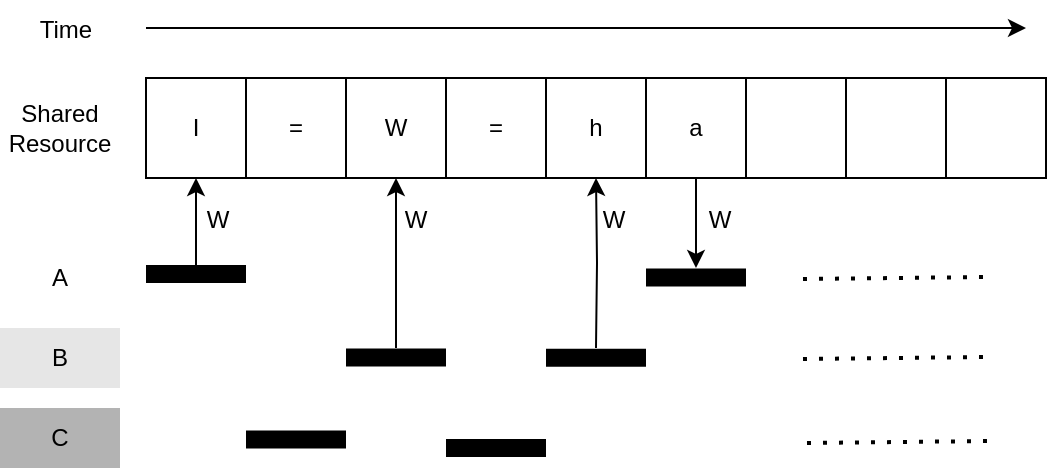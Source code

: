 <mxfile version="20.2.7" type="device"><diagram id="SOUdwfli8aFgD6QPJv7_" name="Page-1"><mxGraphModel dx="813" dy="452" grid="0" gridSize="10" guides="1" tooltips="1" connect="1" arrows="1" fold="1" page="1" pageScale="1" pageWidth="850" pageHeight="1100" math="0" shadow="0"><root><mxCell id="0"/><mxCell id="1" parent="0"/><mxCell id="0F-4Cxf6tqspDMQRoR5X-1" value="" style="endArrow=classic;html=1;rounded=0;" parent="1" edge="1"><mxGeometry width="50" height="50" relative="1" as="geometry"><mxPoint x="200" y="360" as="sourcePoint"/><mxPoint x="640" y="360" as="targetPoint"/></mxGeometry></mxCell><mxCell id="0F-4Cxf6tqspDMQRoR5X-3" value="&lt;div&gt;Time&lt;/div&gt;" style="text;html=1;strokeColor=none;fillColor=none;align=center;verticalAlign=middle;whiteSpace=wrap;rounded=0;" parent="1" vertex="1"><mxGeometry x="130" y="346" width="60" height="30" as="geometry"/></mxCell><mxCell id="0F-4Cxf6tqspDMQRoR5X-4" value="&lt;div&gt;Shared&lt;/div&gt;&lt;div&gt;Resource&lt;/div&gt;" style="text;html=1;strokeColor=none;fillColor=none;align=center;verticalAlign=middle;whiteSpace=wrap;rounded=0;" parent="1" vertex="1"><mxGeometry x="127" y="395" width="60" height="30" as="geometry"/></mxCell><mxCell id="0F-4Cxf6tqspDMQRoR5X-5" value="=" style="whiteSpace=wrap;html=1;aspect=fixed;" parent="1" vertex="1"><mxGeometry x="250" y="385" width="50" height="50" as="geometry"/></mxCell><mxCell id="0F-4Cxf6tqspDMQRoR5X-6" value="I" style="whiteSpace=wrap;html=1;aspect=fixed;" parent="1" vertex="1"><mxGeometry x="200" y="385" width="50" height="50" as="geometry"/></mxCell><mxCell id="0F-4Cxf6tqspDMQRoR5X-7" value="W" style="whiteSpace=wrap;html=1;aspect=fixed;" parent="1" vertex="1"><mxGeometry x="300" y="385" width="50" height="50" as="geometry"/></mxCell><mxCell id="0F-4Cxf6tqspDMQRoR5X-8" value="=" style="whiteSpace=wrap;html=1;aspect=fixed;" parent="1" vertex="1"><mxGeometry x="350" y="385" width="50" height="50" as="geometry"/></mxCell><mxCell id="0F-4Cxf6tqspDMQRoR5X-32" style="edgeStyle=orthogonalEdgeStyle;rounded=0;orthogonalLoop=1;jettySize=auto;html=1;exitX=0.5;exitY=1;exitDx=0;exitDy=0;strokeWidth=1;entryX=0.5;entryY=1;entryDx=0;entryDy=0;" parent="1" edge="1" target="0F-4Cxf6tqspDMQRoR5X-9"><mxGeometry relative="1" as="geometry"><mxPoint x="425" y="520" as="sourcePoint"/></mxGeometry></mxCell><mxCell id="0F-4Cxf6tqspDMQRoR5X-9" value="h" style="whiteSpace=wrap;html=1;aspect=fixed;" parent="1" vertex="1"><mxGeometry x="400" y="385" width="50" height="50" as="geometry"/></mxCell><mxCell id="0F-4Cxf6tqspDMQRoR5X-10" value="a" style="whiteSpace=wrap;html=1;aspect=fixed;" parent="1" vertex="1"><mxGeometry x="450" y="385" width="50" height="50" as="geometry"/></mxCell><mxCell id="0F-4Cxf6tqspDMQRoR5X-12" value="" style="whiteSpace=wrap;html=1;aspect=fixed;" parent="1" vertex="1"><mxGeometry x="500" y="385" width="50" height="50" as="geometry"/></mxCell><mxCell id="0F-4Cxf6tqspDMQRoR5X-13" value="" style="whiteSpace=wrap;html=1;aspect=fixed;" parent="1" vertex="1"><mxGeometry x="550" y="385" width="50" height="50" as="geometry"/></mxCell><mxCell id="0F-4Cxf6tqspDMQRoR5X-14" value="" style="whiteSpace=wrap;html=1;aspect=fixed;" parent="1" vertex="1"><mxGeometry x="600" y="385" width="50" height="50" as="geometry"/></mxCell><mxCell id="0F-4Cxf6tqspDMQRoR5X-15" value="&lt;div&gt;A&lt;/div&gt;" style="text;html=1;strokeColor=none;fillColor=none;align=center;verticalAlign=middle;whiteSpace=wrap;rounded=0;" parent="1" vertex="1"><mxGeometry x="127" y="470" width="60" height="30" as="geometry"/></mxCell><mxCell id="0F-4Cxf6tqspDMQRoR5X-17" value="&lt;div&gt;B&lt;/div&gt;" style="text;html=1;strokeColor=none;fillColor=#E6E6E6;align=center;verticalAlign=middle;whiteSpace=wrap;rounded=0;" parent="1" vertex="1"><mxGeometry x="127" y="510" width="60" height="30" as="geometry"/></mxCell><mxCell id="0F-4Cxf6tqspDMQRoR5X-18" value="C" style="text;html=1;strokeColor=none;fillColor=#B3B3B3;align=center;verticalAlign=middle;whiteSpace=wrap;rounded=0;" parent="1" vertex="1"><mxGeometry x="127" y="550" width="60" height="30" as="geometry"/></mxCell><mxCell id="0F-4Cxf6tqspDMQRoR5X-21" value="" style="endArrow=none;html=1;rounded=0;strokeWidth=9;" parent="1" edge="1"><mxGeometry width="50" height="50" relative="1" as="geometry"><mxPoint x="200" y="483.0" as="sourcePoint"/><mxPoint x="250" y="483" as="targetPoint"/></mxGeometry></mxCell><mxCell id="0F-4Cxf6tqspDMQRoR5X-24" value="" style="endArrow=classic;html=1;rounded=0;strokeWidth=1;entryX=0.5;entryY=1;entryDx=0;entryDy=0;" parent="1" target="0F-4Cxf6tqspDMQRoR5X-6" edge="1"><mxGeometry width="50" height="50" relative="1" as="geometry"><mxPoint x="225" y="480" as="sourcePoint"/><mxPoint x="310" y="430" as="targetPoint"/></mxGeometry></mxCell><mxCell id="0F-4Cxf6tqspDMQRoR5X-26" value="" style="endArrow=none;html=1;rounded=0;strokeWidth=9;" parent="1" edge="1"><mxGeometry width="50" height="50" relative="1" as="geometry"><mxPoint x="250" y="565.8" as="sourcePoint"/><mxPoint x="300" y="565.8" as="targetPoint"/></mxGeometry></mxCell><mxCell id="0F-4Cxf6tqspDMQRoR5X-27" value="" style="endArrow=none;html=1;rounded=0;strokeWidth=9;" parent="1" edge="1"><mxGeometry width="50" height="50" relative="1" as="geometry"><mxPoint x="300" y="524.8" as="sourcePoint"/><mxPoint x="350" y="524.8" as="targetPoint"/></mxGeometry></mxCell><mxCell id="0F-4Cxf6tqspDMQRoR5X-28" value="" style="endArrow=classic;html=1;rounded=0;strokeWidth=1;entryX=0.5;entryY=1;entryDx=0;entryDy=0;" parent="1" target="0F-4Cxf6tqspDMQRoR5X-7" edge="1"><mxGeometry width="50" height="50" relative="1" as="geometry"><mxPoint x="325" y="520" as="sourcePoint"/><mxPoint x="330" y="450" as="targetPoint"/></mxGeometry></mxCell><mxCell id="0F-4Cxf6tqspDMQRoR5X-30" value="" style="endArrow=none;html=1;rounded=0;strokeWidth=9;" parent="1" edge="1"><mxGeometry width="50" height="50" relative="1" as="geometry"><mxPoint x="350" y="570.0" as="sourcePoint"/><mxPoint x="400" y="570" as="targetPoint"/></mxGeometry></mxCell><mxCell id="0F-4Cxf6tqspDMQRoR5X-31" value="" style="endArrow=none;html=1;rounded=0;strokeWidth=9;" parent="1" edge="1"><mxGeometry width="50" height="50" relative="1" as="geometry"><mxPoint x="400" y="524.86" as="sourcePoint"/><mxPoint x="450" y="524.86" as="targetPoint"/></mxGeometry></mxCell><mxCell id="0F-4Cxf6tqspDMQRoR5X-34" value="W" style="text;html=1;strokeColor=none;fillColor=none;align=center;verticalAlign=middle;whiteSpace=wrap;rounded=0;" parent="1" vertex="1"><mxGeometry x="404" y="441" width="60" height="30" as="geometry"/></mxCell><mxCell id="0F-4Cxf6tqspDMQRoR5X-35" value="W" style="text;html=1;strokeColor=none;fillColor=none;align=center;verticalAlign=middle;whiteSpace=wrap;rounded=0;" parent="1" vertex="1"><mxGeometry x="206" y="441" width="60" height="30" as="geometry"/></mxCell><mxCell id="0F-4Cxf6tqspDMQRoR5X-36" value="W" style="text;html=1;strokeColor=none;fillColor=none;align=center;verticalAlign=middle;whiteSpace=wrap;rounded=0;" parent="1" vertex="1"><mxGeometry x="305" y="441" width="60" height="30" as="geometry"/></mxCell><mxCell id="0F-4Cxf6tqspDMQRoR5X-37" value="" style="endArrow=none;html=1;rounded=0;strokeWidth=9;" parent="1" edge="1"><mxGeometry width="50" height="50" relative="1" as="geometry"><mxPoint x="450" y="484.76" as="sourcePoint"/><mxPoint x="500" y="484.76" as="targetPoint"/></mxGeometry></mxCell><mxCell id="0F-4Cxf6tqspDMQRoR5X-41" value="W" style="text;html=1;strokeColor=none;fillColor=none;align=center;verticalAlign=middle;whiteSpace=wrap;rounded=0;" parent="1" vertex="1"><mxGeometry x="457" y="441" width="60" height="30" as="geometry"/></mxCell><mxCell id="0F-4Cxf6tqspDMQRoR5X-42" value="" style="endArrow=classic;html=1;rounded=0;strokeWidth=1;exitX=0.5;exitY=1;exitDx=0;exitDy=0;" parent="1" source="0F-4Cxf6tqspDMQRoR5X-10" edge="1"><mxGeometry width="50" height="50" relative="1" as="geometry"><mxPoint x="470" y="520" as="sourcePoint"/><mxPoint x="475" y="480" as="targetPoint"/></mxGeometry></mxCell><mxCell id="0F-4Cxf6tqspDMQRoR5X-43" value="" style="endArrow=none;dashed=1;html=1;dashPattern=1 3;strokeWidth=2;rounded=0;" parent="1" edge="1"><mxGeometry width="50" height="50" relative="1" as="geometry"><mxPoint x="528.5" y="485.5" as="sourcePoint"/><mxPoint x="621.5" y="484.5" as="targetPoint"/></mxGeometry></mxCell><mxCell id="0F-4Cxf6tqspDMQRoR5X-44" value="" style="endArrow=none;dashed=1;html=1;dashPattern=1 3;strokeWidth=2;rounded=0;" parent="1" edge="1"><mxGeometry width="50" height="50" relative="1" as="geometry"><mxPoint x="528.5" y="525.5" as="sourcePoint"/><mxPoint x="621.5" y="524.5" as="targetPoint"/></mxGeometry></mxCell><mxCell id="0F-4Cxf6tqspDMQRoR5X-45" value="" style="endArrow=none;dashed=1;html=1;dashPattern=1 3;strokeWidth=2;rounded=0;" parent="1" edge="1"><mxGeometry width="50" height="50" relative="1" as="geometry"><mxPoint x="530.5" y="567.5" as="sourcePoint"/><mxPoint x="623.5" y="566.5" as="targetPoint"/></mxGeometry></mxCell></root></mxGraphModel></diagram></mxfile>